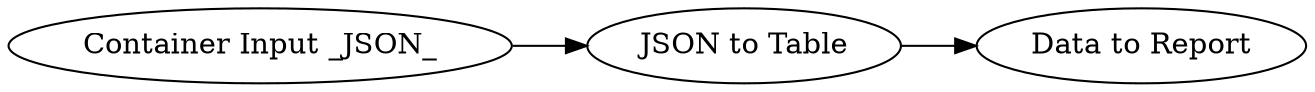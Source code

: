 digraph {
	4 -> 3
	3 -> 2
	4 [label="Container Input _JSON_"]
	3 [label="JSON to Table"]
	2 [label="Data to Report"]
	rankdir=LR
}

